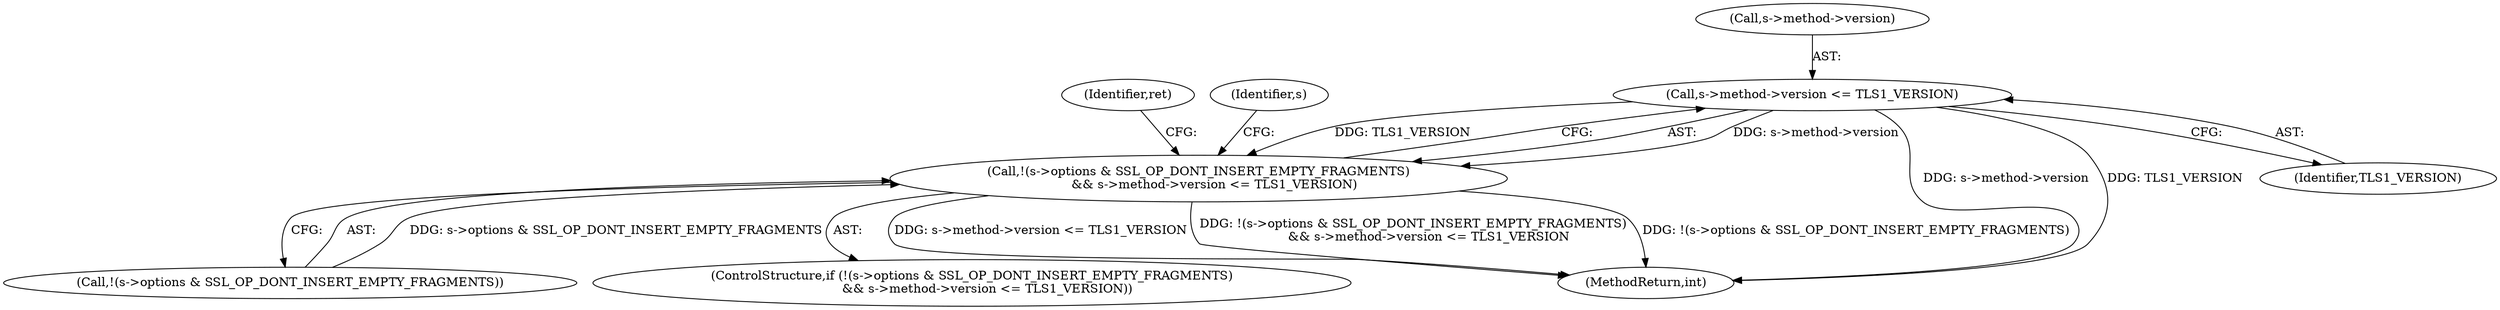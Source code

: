 digraph "0_openssl_4ad93618d26a3ea23d36ad5498ff4f59eff3a4d2_5@pointer" {
"1000372" [label="(Call,s->method->version <= TLS1_VERSION)"];
"1000365" [label="(Call,!(s->options & SSL_OP_DONT_INSERT_EMPTY_FRAGMENTS)\n        && s->method->version <= TLS1_VERSION)"];
"1000436" [label="(MethodReturn,int)"];
"1000365" [label="(Call,!(s->options & SSL_OP_DONT_INSERT_EMPTY_FRAGMENTS)\n        && s->method->version <= TLS1_VERSION)"];
"1000372" [label="(Call,s->method->version <= TLS1_VERSION)"];
"1000431" [label="(Identifier,ret)"];
"1000373" [label="(Call,s->method->version)"];
"1000383" [label="(Identifier,s)"];
"1000366" [label="(Call,!(s->options & SSL_OP_DONT_INSERT_EMPTY_FRAGMENTS))"];
"1000378" [label="(Identifier,TLS1_VERSION)"];
"1000364" [label="(ControlStructure,if (!(s->options & SSL_OP_DONT_INSERT_EMPTY_FRAGMENTS)\n        && s->method->version <= TLS1_VERSION))"];
"1000372" -> "1000365"  [label="AST: "];
"1000372" -> "1000378"  [label="CFG: "];
"1000373" -> "1000372"  [label="AST: "];
"1000378" -> "1000372"  [label="AST: "];
"1000365" -> "1000372"  [label="CFG: "];
"1000372" -> "1000436"  [label="DDG: s->method->version"];
"1000372" -> "1000436"  [label="DDG: TLS1_VERSION"];
"1000372" -> "1000365"  [label="DDG: s->method->version"];
"1000372" -> "1000365"  [label="DDG: TLS1_VERSION"];
"1000365" -> "1000364"  [label="AST: "];
"1000365" -> "1000366"  [label="CFG: "];
"1000366" -> "1000365"  [label="AST: "];
"1000383" -> "1000365"  [label="CFG: "];
"1000431" -> "1000365"  [label="CFG: "];
"1000365" -> "1000436"  [label="DDG: !(s->options & SSL_OP_DONT_INSERT_EMPTY_FRAGMENTS)\n        && s->method->version <= TLS1_VERSION"];
"1000365" -> "1000436"  [label="DDG: !(s->options & SSL_OP_DONT_INSERT_EMPTY_FRAGMENTS)"];
"1000365" -> "1000436"  [label="DDG: s->method->version <= TLS1_VERSION"];
"1000366" -> "1000365"  [label="DDG: s->options & SSL_OP_DONT_INSERT_EMPTY_FRAGMENTS"];
}
